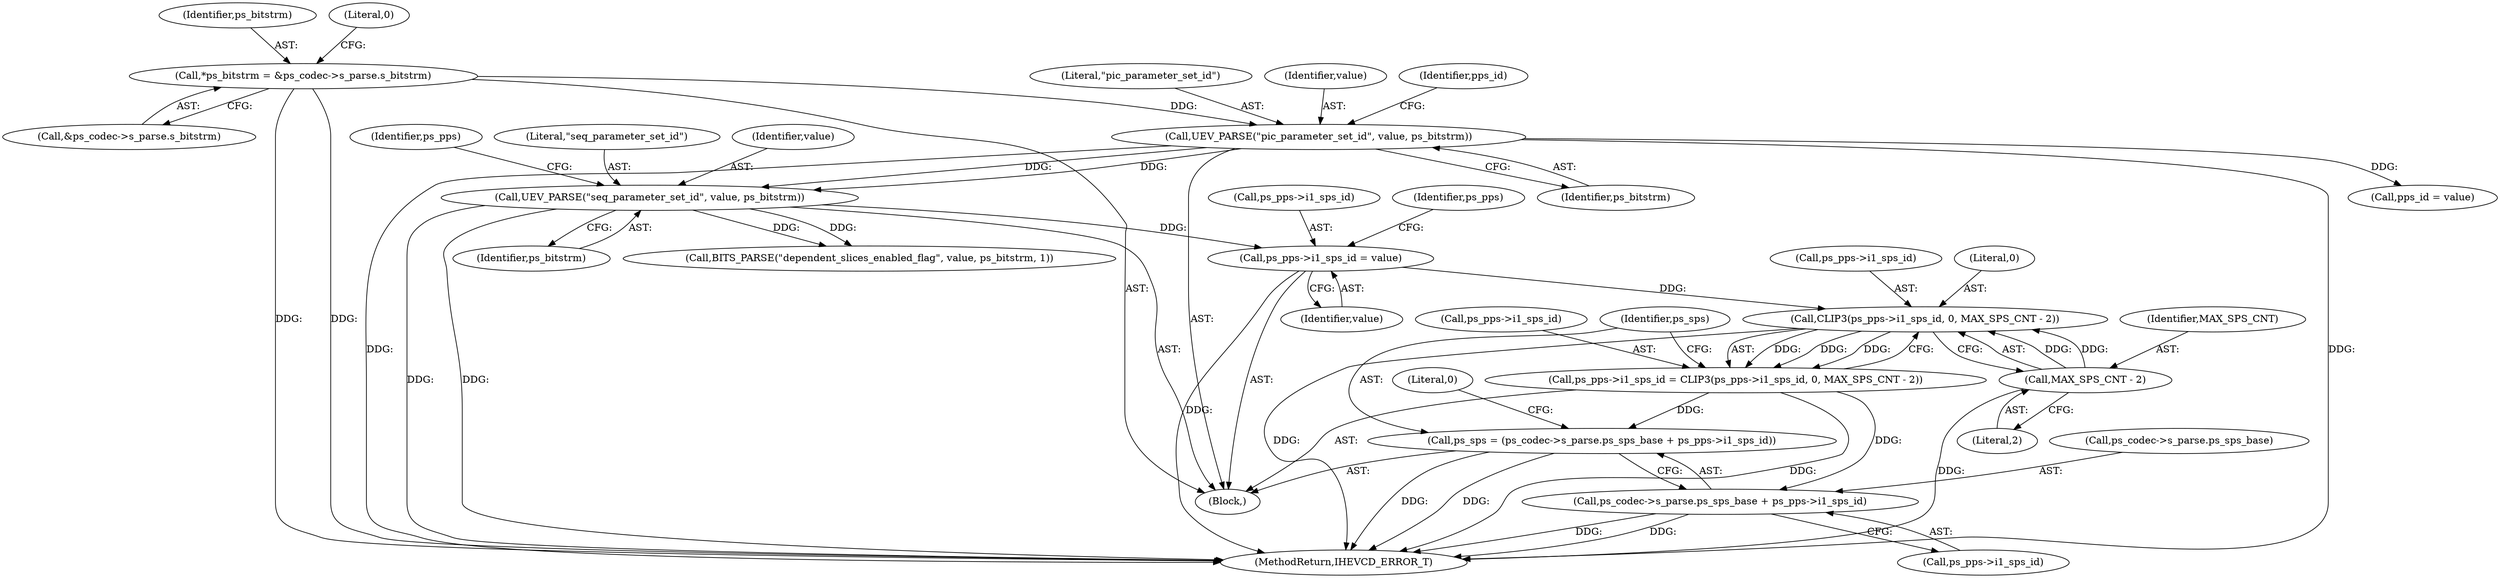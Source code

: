 digraph "0_Android_ebaa71da6362c497310377df509651974401d258@pointer" {
"1000193" [label="(Call,CLIP3(ps_pps->i1_sps_id, 0, MAX_SPS_CNT - 2))"];
"1000184" [label="(Call,ps_pps->i1_sps_id = value)"];
"1000180" [label="(Call,UEV_PARSE(\"seq_parameter_set_id\", value, ps_bitstrm))"];
"1000138" [label="(Call,UEV_PARSE(\"pic_parameter_set_id\", value, ps_bitstrm))"];
"1000122" [label="(Call,*ps_bitstrm = &ps_codec->s_parse.s_bitstrm)"];
"1000198" [label="(Call,MAX_SPS_CNT - 2)"];
"1000189" [label="(Call,ps_pps->i1_sps_id = CLIP3(ps_pps->i1_sps_id, 0, MAX_SPS_CNT - 2))"];
"1000201" [label="(Call,ps_sps = (ps_codec->s_parse.ps_sps_base + ps_pps->i1_sps_id))"];
"1000203" [label="(Call,ps_codec->s_parse.ps_sps_base + ps_pps->i1_sps_id)"];
"1000123" [label="(Identifier,ps_bitstrm)"];
"1000203" [label="(Call,ps_codec->s_parse.ps_sps_base + ps_pps->i1_sps_id)"];
"1001009" [label="(MethodReturn,IHEVCD_ERROR_T)"];
"1000185" [label="(Call,ps_pps->i1_sps_id)"];
"1000140" [label="(Identifier,value)"];
"1000142" [label="(Call,pps_id = value)"];
"1000209" [label="(Call,ps_pps->i1_sps_id)"];
"1000193" [label="(Call,CLIP3(ps_pps->i1_sps_id, 0, MAX_SPS_CNT - 2))"];
"1000186" [label="(Identifier,ps_pps)"];
"1000183" [label="(Identifier,ps_bitstrm)"];
"1000189" [label="(Call,ps_pps->i1_sps_id = CLIP3(ps_pps->i1_sps_id, 0, MAX_SPS_CNT - 2))"];
"1000221" [label="(Call,BITS_PARSE(\"dependent_slices_enabled_flag\", value, ps_bitstrm, 1))"];
"1000199" [label="(Identifier,MAX_SPS_CNT)"];
"1000122" [label="(Call,*ps_bitstrm = &ps_codec->s_parse.s_bitstrm)"];
"1000197" [label="(Literal,0)"];
"1000204" [label="(Call,ps_codec->s_parse.ps_sps_base)"];
"1000124" [label="(Call,&ps_codec->s_parse.s_bitstrm)"];
"1000143" [label="(Identifier,pps_id)"];
"1000181" [label="(Literal,\"seq_parameter_set_id\")"];
"1000180" [label="(Call,UEV_PARSE(\"seq_parameter_set_id\", value, ps_bitstrm))"];
"1000190" [label="(Call,ps_pps->i1_sps_id)"];
"1000194" [label="(Call,ps_pps->i1_sps_id)"];
"1000198" [label="(Call,MAX_SPS_CNT - 2)"];
"1000184" [label="(Call,ps_pps->i1_sps_id = value)"];
"1000138" [label="(Call,UEV_PARSE(\"pic_parameter_set_id\", value, ps_bitstrm))"];
"1000132" [label="(Literal,0)"];
"1000214" [label="(Literal,0)"];
"1000188" [label="(Identifier,value)"];
"1000191" [label="(Identifier,ps_pps)"];
"1000110" [label="(Block,)"];
"1000141" [label="(Identifier,ps_bitstrm)"];
"1000202" [label="(Identifier,ps_sps)"];
"1000201" [label="(Call,ps_sps = (ps_codec->s_parse.ps_sps_base + ps_pps->i1_sps_id))"];
"1000139" [label="(Literal,\"pic_parameter_set_id\")"];
"1000200" [label="(Literal,2)"];
"1000182" [label="(Identifier,value)"];
"1000193" -> "1000189"  [label="AST: "];
"1000193" -> "1000198"  [label="CFG: "];
"1000194" -> "1000193"  [label="AST: "];
"1000197" -> "1000193"  [label="AST: "];
"1000198" -> "1000193"  [label="AST: "];
"1000189" -> "1000193"  [label="CFG: "];
"1000193" -> "1001009"  [label="DDG: "];
"1000193" -> "1000189"  [label="DDG: "];
"1000193" -> "1000189"  [label="DDG: "];
"1000193" -> "1000189"  [label="DDG: "];
"1000184" -> "1000193"  [label="DDG: "];
"1000198" -> "1000193"  [label="DDG: "];
"1000198" -> "1000193"  [label="DDG: "];
"1000184" -> "1000110"  [label="AST: "];
"1000184" -> "1000188"  [label="CFG: "];
"1000185" -> "1000184"  [label="AST: "];
"1000188" -> "1000184"  [label="AST: "];
"1000191" -> "1000184"  [label="CFG: "];
"1000184" -> "1001009"  [label="DDG: "];
"1000180" -> "1000184"  [label="DDG: "];
"1000180" -> "1000110"  [label="AST: "];
"1000180" -> "1000183"  [label="CFG: "];
"1000181" -> "1000180"  [label="AST: "];
"1000182" -> "1000180"  [label="AST: "];
"1000183" -> "1000180"  [label="AST: "];
"1000186" -> "1000180"  [label="CFG: "];
"1000180" -> "1001009"  [label="DDG: "];
"1000180" -> "1001009"  [label="DDG: "];
"1000138" -> "1000180"  [label="DDG: "];
"1000138" -> "1000180"  [label="DDG: "];
"1000180" -> "1000221"  [label="DDG: "];
"1000180" -> "1000221"  [label="DDG: "];
"1000138" -> "1000110"  [label="AST: "];
"1000138" -> "1000141"  [label="CFG: "];
"1000139" -> "1000138"  [label="AST: "];
"1000140" -> "1000138"  [label="AST: "];
"1000141" -> "1000138"  [label="AST: "];
"1000143" -> "1000138"  [label="CFG: "];
"1000138" -> "1001009"  [label="DDG: "];
"1000138" -> "1001009"  [label="DDG: "];
"1000122" -> "1000138"  [label="DDG: "];
"1000138" -> "1000142"  [label="DDG: "];
"1000122" -> "1000110"  [label="AST: "];
"1000122" -> "1000124"  [label="CFG: "];
"1000123" -> "1000122"  [label="AST: "];
"1000124" -> "1000122"  [label="AST: "];
"1000132" -> "1000122"  [label="CFG: "];
"1000122" -> "1001009"  [label="DDG: "];
"1000122" -> "1001009"  [label="DDG: "];
"1000198" -> "1000200"  [label="CFG: "];
"1000199" -> "1000198"  [label="AST: "];
"1000200" -> "1000198"  [label="AST: "];
"1000198" -> "1001009"  [label="DDG: "];
"1000189" -> "1000110"  [label="AST: "];
"1000190" -> "1000189"  [label="AST: "];
"1000202" -> "1000189"  [label="CFG: "];
"1000189" -> "1001009"  [label="DDG: "];
"1000189" -> "1000201"  [label="DDG: "];
"1000189" -> "1000203"  [label="DDG: "];
"1000201" -> "1000110"  [label="AST: "];
"1000201" -> "1000203"  [label="CFG: "];
"1000202" -> "1000201"  [label="AST: "];
"1000203" -> "1000201"  [label="AST: "];
"1000214" -> "1000201"  [label="CFG: "];
"1000201" -> "1001009"  [label="DDG: "];
"1000201" -> "1001009"  [label="DDG: "];
"1000203" -> "1000209"  [label="CFG: "];
"1000204" -> "1000203"  [label="AST: "];
"1000209" -> "1000203"  [label="AST: "];
"1000203" -> "1001009"  [label="DDG: "];
"1000203" -> "1001009"  [label="DDG: "];
}
